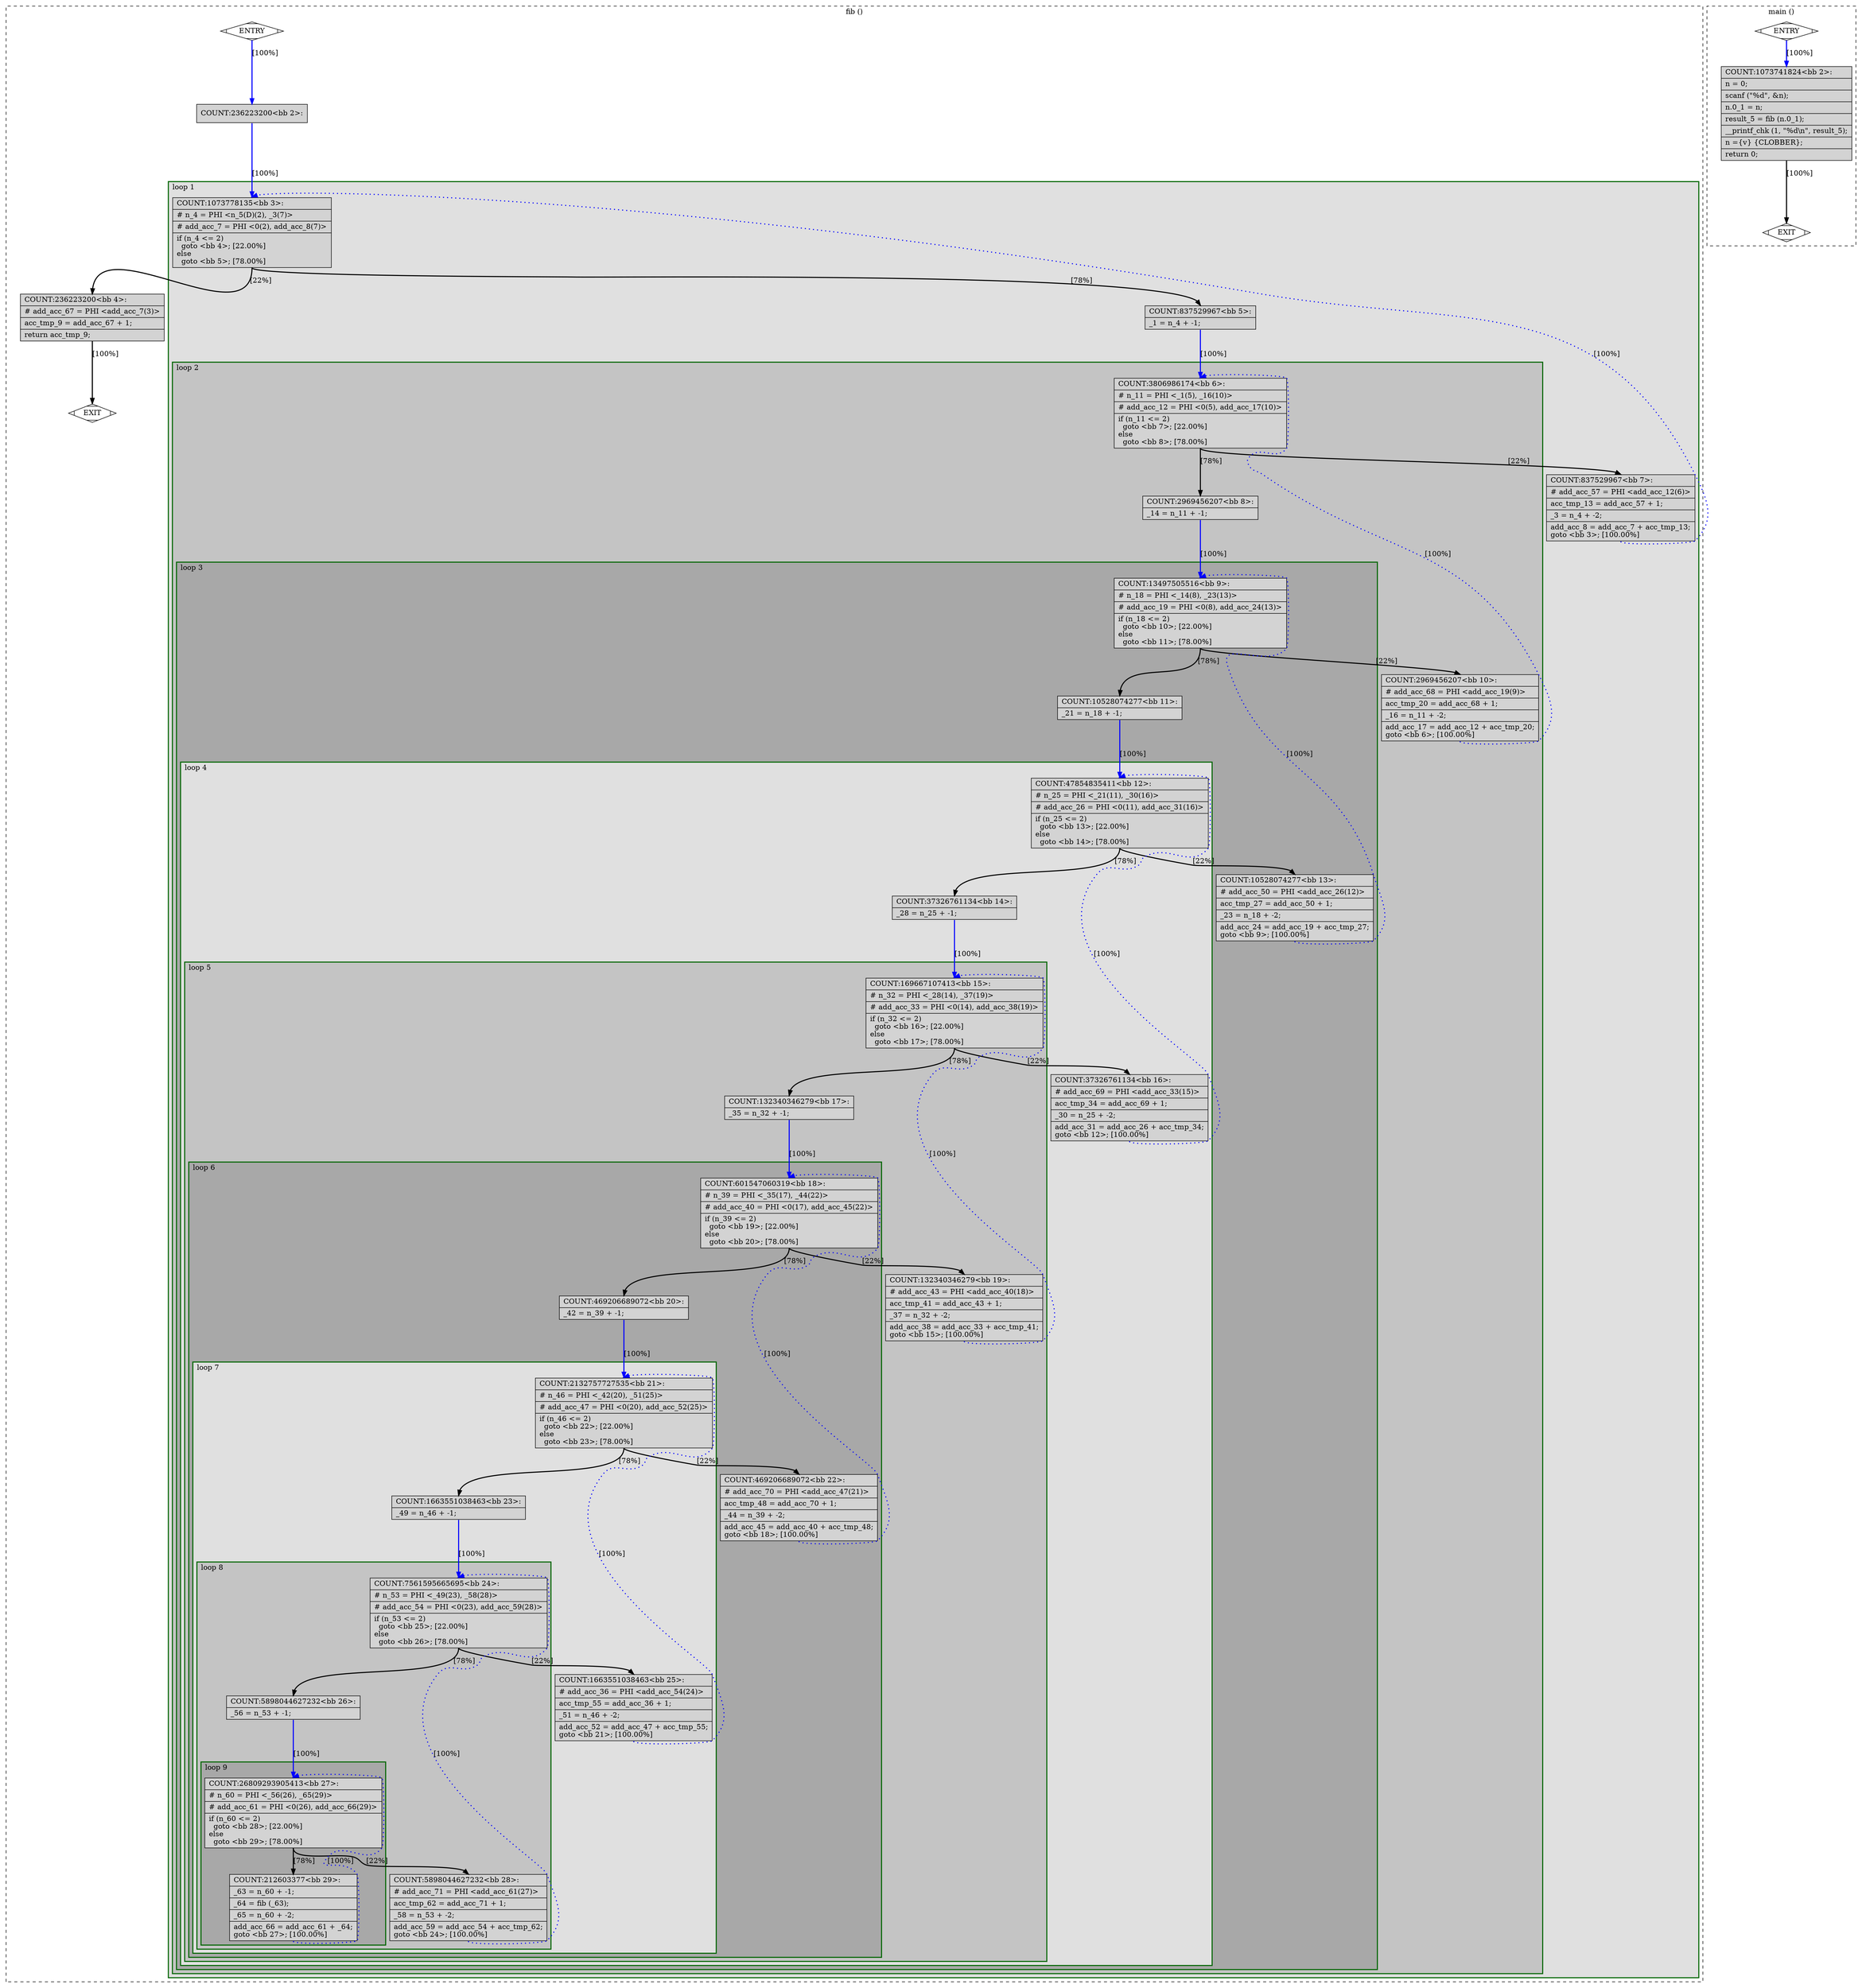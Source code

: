 digraph "a-fib_1.c.111t.dce2" {
overlap=false;
subgraph "cluster_fib" {
	style="dashed";
	color="black";
	label="fib ()";
	subgraph cluster_40_1 {
	style="filled";
	color="darkgreen";
	fillcolor="grey88";
	label="loop 1";
	labeljust=l;
	penwidth=2;
	subgraph cluster_40_2 {
	style="filled";
	color="darkgreen";
	fillcolor="grey77";
	label="loop 2";
	labeljust=l;
	penwidth=2;
	subgraph cluster_40_3 {
	style="filled";
	color="darkgreen";
	fillcolor="grey66";
	label="loop 3";
	labeljust=l;
	penwidth=2;
	subgraph cluster_40_4 {
	style="filled";
	color="darkgreen";
	fillcolor="grey88";
	label="loop 4";
	labeljust=l;
	penwidth=2;
	subgraph cluster_40_5 {
	style="filled";
	color="darkgreen";
	fillcolor="grey77";
	label="loop 5";
	labeljust=l;
	penwidth=2;
	subgraph cluster_40_6 {
	style="filled";
	color="darkgreen";
	fillcolor="grey66";
	label="loop 6";
	labeljust=l;
	penwidth=2;
	subgraph cluster_40_7 {
	style="filled";
	color="darkgreen";
	fillcolor="grey88";
	label="loop 7";
	labeljust=l;
	penwidth=2;
	subgraph cluster_40_8 {
	style="filled";
	color="darkgreen";
	fillcolor="grey77";
	label="loop 8";
	labeljust=l;
	penwidth=2;
	subgraph cluster_40_9 {
	style="filled";
	color="darkgreen";
	fillcolor="grey66";
	label="loop 9";
	labeljust=l;
	penwidth=2;
	fn_40_basic_block_27 [shape=record,style=filled,fillcolor=lightgrey,label="{COUNT:26809293905413\<bb\ 27\>:\l\
|#\ n_60\ =\ PHI\ \<_56(26),\ _65(29)\>\l\
|#\ add_acc_61\ =\ PHI\ \<0(26),\ add_acc_66(29)\>\l\
|if\ (n_60\ \<=\ 2)\l\
\ \ goto\ \<bb\ 28\>;\ [22.00%]\l\
else\l\
\ \ goto\ \<bb\ 29\>;\ [78.00%]\l\
}"];

	fn_40_basic_block_29 [shape=record,style=filled,fillcolor=lightgrey,label="{COUNT:212603377\<bb\ 29\>:\l\
|_63\ =\ n_60\ +\ -1;\l\
|_64\ =\ fib\ (_63);\l\
|_65\ =\ n_60\ +\ -2;\l\
|add_acc_66\ =\ add_acc_61\ +\ _64;\l\
goto\ \<bb\ 27\>;\ [100.00%]\l\
}"];

	}
	fn_40_basic_block_24 [shape=record,style=filled,fillcolor=lightgrey,label="{COUNT:7561595665695\<bb\ 24\>:\l\
|#\ n_53\ =\ PHI\ \<_49(23),\ _58(28)\>\l\
|#\ add_acc_54\ =\ PHI\ \<0(23),\ add_acc_59(28)\>\l\
|if\ (n_53\ \<=\ 2)\l\
\ \ goto\ \<bb\ 25\>;\ [22.00%]\l\
else\l\
\ \ goto\ \<bb\ 26\>;\ [78.00%]\l\
}"];

	fn_40_basic_block_26 [shape=record,style=filled,fillcolor=lightgrey,label="{COUNT:5898044627232\<bb\ 26\>:\l\
|_56\ =\ n_53\ +\ -1;\l\
}"];

	fn_40_basic_block_28 [shape=record,style=filled,fillcolor=lightgrey,label="{COUNT:5898044627232\<bb\ 28\>:\l\
|#\ add_acc_71\ =\ PHI\ \<add_acc_61(27)\>\l\
|acc_tmp_62\ =\ add_acc_71\ +\ 1;\l\
|_58\ =\ n_53\ +\ -2;\l\
|add_acc_59\ =\ add_acc_54\ +\ acc_tmp_62;\l\
goto\ \<bb\ 24\>;\ [100.00%]\l\
}"];

	}
	fn_40_basic_block_21 [shape=record,style=filled,fillcolor=lightgrey,label="{COUNT:2132757727535\<bb\ 21\>:\l\
|#\ n_46\ =\ PHI\ \<_42(20),\ _51(25)\>\l\
|#\ add_acc_47\ =\ PHI\ \<0(20),\ add_acc_52(25)\>\l\
|if\ (n_46\ \<=\ 2)\l\
\ \ goto\ \<bb\ 22\>;\ [22.00%]\l\
else\l\
\ \ goto\ \<bb\ 23\>;\ [78.00%]\l\
}"];

	fn_40_basic_block_23 [shape=record,style=filled,fillcolor=lightgrey,label="{COUNT:1663551038463\<bb\ 23\>:\l\
|_49\ =\ n_46\ +\ -1;\l\
}"];

	fn_40_basic_block_25 [shape=record,style=filled,fillcolor=lightgrey,label="{COUNT:1663551038463\<bb\ 25\>:\l\
|#\ add_acc_36\ =\ PHI\ \<add_acc_54(24)\>\l\
|acc_tmp_55\ =\ add_acc_36\ +\ 1;\l\
|_51\ =\ n_46\ +\ -2;\l\
|add_acc_52\ =\ add_acc_47\ +\ acc_tmp_55;\l\
goto\ \<bb\ 21\>;\ [100.00%]\l\
}"];

	}
	fn_40_basic_block_18 [shape=record,style=filled,fillcolor=lightgrey,label="{COUNT:601547060319\<bb\ 18\>:\l\
|#\ n_39\ =\ PHI\ \<_35(17),\ _44(22)\>\l\
|#\ add_acc_40\ =\ PHI\ \<0(17),\ add_acc_45(22)\>\l\
|if\ (n_39\ \<=\ 2)\l\
\ \ goto\ \<bb\ 19\>;\ [22.00%]\l\
else\l\
\ \ goto\ \<bb\ 20\>;\ [78.00%]\l\
}"];

	fn_40_basic_block_20 [shape=record,style=filled,fillcolor=lightgrey,label="{COUNT:469206689072\<bb\ 20\>:\l\
|_42\ =\ n_39\ +\ -1;\l\
}"];

	fn_40_basic_block_22 [shape=record,style=filled,fillcolor=lightgrey,label="{COUNT:469206689072\<bb\ 22\>:\l\
|#\ add_acc_70\ =\ PHI\ \<add_acc_47(21)\>\l\
|acc_tmp_48\ =\ add_acc_70\ +\ 1;\l\
|_44\ =\ n_39\ +\ -2;\l\
|add_acc_45\ =\ add_acc_40\ +\ acc_tmp_48;\l\
goto\ \<bb\ 18\>;\ [100.00%]\l\
}"];

	}
	fn_40_basic_block_15 [shape=record,style=filled,fillcolor=lightgrey,label="{COUNT:169667107413\<bb\ 15\>:\l\
|#\ n_32\ =\ PHI\ \<_28(14),\ _37(19)\>\l\
|#\ add_acc_33\ =\ PHI\ \<0(14),\ add_acc_38(19)\>\l\
|if\ (n_32\ \<=\ 2)\l\
\ \ goto\ \<bb\ 16\>;\ [22.00%]\l\
else\l\
\ \ goto\ \<bb\ 17\>;\ [78.00%]\l\
}"];

	fn_40_basic_block_17 [shape=record,style=filled,fillcolor=lightgrey,label="{COUNT:132340346279\<bb\ 17\>:\l\
|_35\ =\ n_32\ +\ -1;\l\
}"];

	fn_40_basic_block_19 [shape=record,style=filled,fillcolor=lightgrey,label="{COUNT:132340346279\<bb\ 19\>:\l\
|#\ add_acc_43\ =\ PHI\ \<add_acc_40(18)\>\l\
|acc_tmp_41\ =\ add_acc_43\ +\ 1;\l\
|_37\ =\ n_32\ +\ -2;\l\
|add_acc_38\ =\ add_acc_33\ +\ acc_tmp_41;\l\
goto\ \<bb\ 15\>;\ [100.00%]\l\
}"];

	}
	fn_40_basic_block_12 [shape=record,style=filled,fillcolor=lightgrey,label="{COUNT:47854835411\<bb\ 12\>:\l\
|#\ n_25\ =\ PHI\ \<_21(11),\ _30(16)\>\l\
|#\ add_acc_26\ =\ PHI\ \<0(11),\ add_acc_31(16)\>\l\
|if\ (n_25\ \<=\ 2)\l\
\ \ goto\ \<bb\ 13\>;\ [22.00%]\l\
else\l\
\ \ goto\ \<bb\ 14\>;\ [78.00%]\l\
}"];

	fn_40_basic_block_14 [shape=record,style=filled,fillcolor=lightgrey,label="{COUNT:37326761134\<bb\ 14\>:\l\
|_28\ =\ n_25\ +\ -1;\l\
}"];

	fn_40_basic_block_16 [shape=record,style=filled,fillcolor=lightgrey,label="{COUNT:37326761134\<bb\ 16\>:\l\
|#\ add_acc_69\ =\ PHI\ \<add_acc_33(15)\>\l\
|acc_tmp_34\ =\ add_acc_69\ +\ 1;\l\
|_30\ =\ n_25\ +\ -2;\l\
|add_acc_31\ =\ add_acc_26\ +\ acc_tmp_34;\l\
goto\ \<bb\ 12\>;\ [100.00%]\l\
}"];

	}
	fn_40_basic_block_9 [shape=record,style=filled,fillcolor=lightgrey,label="{COUNT:13497505516\<bb\ 9\>:\l\
|#\ n_18\ =\ PHI\ \<_14(8),\ _23(13)\>\l\
|#\ add_acc_19\ =\ PHI\ \<0(8),\ add_acc_24(13)\>\l\
|if\ (n_18\ \<=\ 2)\l\
\ \ goto\ \<bb\ 10\>;\ [22.00%]\l\
else\l\
\ \ goto\ \<bb\ 11\>;\ [78.00%]\l\
}"];

	fn_40_basic_block_11 [shape=record,style=filled,fillcolor=lightgrey,label="{COUNT:10528074277\<bb\ 11\>:\l\
|_21\ =\ n_18\ +\ -1;\l\
}"];

	fn_40_basic_block_13 [shape=record,style=filled,fillcolor=lightgrey,label="{COUNT:10528074277\<bb\ 13\>:\l\
|#\ add_acc_50\ =\ PHI\ \<add_acc_26(12)\>\l\
|acc_tmp_27\ =\ add_acc_50\ +\ 1;\l\
|_23\ =\ n_18\ +\ -2;\l\
|add_acc_24\ =\ add_acc_19\ +\ acc_tmp_27;\l\
goto\ \<bb\ 9\>;\ [100.00%]\l\
}"];

	}
	fn_40_basic_block_6 [shape=record,style=filled,fillcolor=lightgrey,label="{COUNT:3806986174\<bb\ 6\>:\l\
|#\ n_11\ =\ PHI\ \<_1(5),\ _16(10)\>\l\
|#\ add_acc_12\ =\ PHI\ \<0(5),\ add_acc_17(10)\>\l\
|if\ (n_11\ \<=\ 2)\l\
\ \ goto\ \<bb\ 7\>;\ [22.00%]\l\
else\l\
\ \ goto\ \<bb\ 8\>;\ [78.00%]\l\
}"];

	fn_40_basic_block_8 [shape=record,style=filled,fillcolor=lightgrey,label="{COUNT:2969456207\<bb\ 8\>:\l\
|_14\ =\ n_11\ +\ -1;\l\
}"];

	fn_40_basic_block_10 [shape=record,style=filled,fillcolor=lightgrey,label="{COUNT:2969456207\<bb\ 10\>:\l\
|#\ add_acc_68\ =\ PHI\ \<add_acc_19(9)\>\l\
|acc_tmp_20\ =\ add_acc_68\ +\ 1;\l\
|_16\ =\ n_11\ +\ -2;\l\
|add_acc_17\ =\ add_acc_12\ +\ acc_tmp_20;\l\
goto\ \<bb\ 6\>;\ [100.00%]\l\
}"];

	}
	fn_40_basic_block_3 [shape=record,style=filled,fillcolor=lightgrey,label="{COUNT:1073778135\<bb\ 3\>:\l\
|#\ n_4\ =\ PHI\ \<n_5(D)(2),\ _3(7)\>\l\
|#\ add_acc_7\ =\ PHI\ \<0(2),\ add_acc_8(7)\>\l\
|if\ (n_4\ \<=\ 2)\l\
\ \ goto\ \<bb\ 4\>;\ [22.00%]\l\
else\l\
\ \ goto\ \<bb\ 5\>;\ [78.00%]\l\
}"];

	fn_40_basic_block_5 [shape=record,style=filled,fillcolor=lightgrey,label="{COUNT:837529967\<bb\ 5\>:\l\
|_1\ =\ n_4\ +\ -1;\l\
}"];

	fn_40_basic_block_7 [shape=record,style=filled,fillcolor=lightgrey,label="{COUNT:837529967\<bb\ 7\>:\l\
|#\ add_acc_57\ =\ PHI\ \<add_acc_12(6)\>\l\
|acc_tmp_13\ =\ add_acc_57\ +\ 1;\l\
|_3\ =\ n_4\ +\ -2;\l\
|add_acc_8\ =\ add_acc_7\ +\ acc_tmp_13;\l\
goto\ \<bb\ 3\>;\ [100.00%]\l\
}"];

	}
	fn_40_basic_block_0 [shape=Mdiamond,style=filled,fillcolor=white,label="ENTRY"];

	fn_40_basic_block_1 [shape=Mdiamond,style=filled,fillcolor=white,label="EXIT"];

	fn_40_basic_block_2 [shape=record,style=filled,fillcolor=lightgrey,label="{COUNT:236223200\<bb\ 2\>:\l\
}"];

	fn_40_basic_block_4 [shape=record,style=filled,fillcolor=lightgrey,label="{COUNT:236223200\<bb\ 4\>:\l\
|#\ add_acc_67\ =\ PHI\ \<add_acc_7(3)\>\l\
|acc_tmp_9\ =\ add_acc_67\ +\ 1;\l\
|return\ acc_tmp_9;\l\
}"];

	fn_40_basic_block_0:s -> fn_40_basic_block_2:n [style="solid,bold",color=blue,weight=100,constraint=true,label="[100%]"];
	fn_40_basic_block_2:s -> fn_40_basic_block_3:n [style="solid,bold",color=blue,weight=100,constraint=true,label="[100%]"];
	fn_40_basic_block_3:s -> fn_40_basic_block_4:n [style="solid,bold",color=black,weight=10,constraint=true,label="[22%]"];
	fn_40_basic_block_3:s -> fn_40_basic_block_5:n [style="solid,bold",color=black,weight=10,constraint=true,label="[78%]"];
	fn_40_basic_block_4:s -> fn_40_basic_block_1:n [style="solid,bold",color=black,weight=10,constraint=true,label="[100%]"];
	fn_40_basic_block_5:s -> fn_40_basic_block_6:n [style="solid,bold",color=blue,weight=100,constraint=true,label="[100%]"];
	fn_40_basic_block_6:s -> fn_40_basic_block_7:n [style="solid,bold",color=black,weight=10,constraint=true,label="[22%]"];
	fn_40_basic_block_6:s -> fn_40_basic_block_8:n [style="solid,bold",color=black,weight=10,constraint=true,label="[78%]"];
	fn_40_basic_block_7:s -> fn_40_basic_block_3:n [style="dotted,bold",color=blue,weight=10,constraint=false,label="[100%]"];
	fn_40_basic_block_8:s -> fn_40_basic_block_9:n [style="solid,bold",color=blue,weight=100,constraint=true,label="[100%]"];
	fn_40_basic_block_9:s -> fn_40_basic_block_10:n [style="solid,bold",color=black,weight=10,constraint=true,label="[22%]"];
	fn_40_basic_block_9:s -> fn_40_basic_block_11:n [style="solid,bold",color=black,weight=10,constraint=true,label="[78%]"];
	fn_40_basic_block_10:s -> fn_40_basic_block_6:n [style="dotted,bold",color=blue,weight=10,constraint=false,label="[100%]"];
	fn_40_basic_block_11:s -> fn_40_basic_block_12:n [style="solid,bold",color=blue,weight=100,constraint=true,label="[100%]"];
	fn_40_basic_block_12:s -> fn_40_basic_block_13:n [style="solid,bold",color=black,weight=10,constraint=true,label="[22%]"];
	fn_40_basic_block_12:s -> fn_40_basic_block_14:n [style="solid,bold",color=black,weight=10,constraint=true,label="[78%]"];
	fn_40_basic_block_13:s -> fn_40_basic_block_9:n [style="dotted,bold",color=blue,weight=10,constraint=false,label="[100%]"];
	fn_40_basic_block_14:s -> fn_40_basic_block_15:n [style="solid,bold",color=blue,weight=100,constraint=true,label="[100%]"];
	fn_40_basic_block_15:s -> fn_40_basic_block_16:n [style="solid,bold",color=black,weight=10,constraint=true,label="[22%]"];
	fn_40_basic_block_15:s -> fn_40_basic_block_17:n [style="solid,bold",color=black,weight=10,constraint=true,label="[78%]"];
	fn_40_basic_block_16:s -> fn_40_basic_block_12:n [style="dotted,bold",color=blue,weight=10,constraint=false,label="[100%]"];
	fn_40_basic_block_17:s -> fn_40_basic_block_18:n [style="solid,bold",color=blue,weight=100,constraint=true,label="[100%]"];
	fn_40_basic_block_18:s -> fn_40_basic_block_19:n [style="solid,bold",color=black,weight=10,constraint=true,label="[22%]"];
	fn_40_basic_block_18:s -> fn_40_basic_block_20:n [style="solid,bold",color=black,weight=10,constraint=true,label="[78%]"];
	fn_40_basic_block_19:s -> fn_40_basic_block_15:n [style="dotted,bold",color=blue,weight=10,constraint=false,label="[100%]"];
	fn_40_basic_block_20:s -> fn_40_basic_block_21:n [style="solid,bold",color=blue,weight=100,constraint=true,label="[100%]"];
	fn_40_basic_block_21:s -> fn_40_basic_block_22:n [style="solid,bold",color=black,weight=10,constraint=true,label="[22%]"];
	fn_40_basic_block_21:s -> fn_40_basic_block_23:n [style="solid,bold",color=black,weight=10,constraint=true,label="[78%]"];
	fn_40_basic_block_22:s -> fn_40_basic_block_18:n [style="dotted,bold",color=blue,weight=10,constraint=false,label="[100%]"];
	fn_40_basic_block_23:s -> fn_40_basic_block_24:n [style="solid,bold",color=blue,weight=100,constraint=true,label="[100%]"];
	fn_40_basic_block_24:s -> fn_40_basic_block_25:n [style="solid,bold",color=black,weight=10,constraint=true,label="[22%]"];
	fn_40_basic_block_24:s -> fn_40_basic_block_26:n [style="solid,bold",color=black,weight=10,constraint=true,label="[78%]"];
	fn_40_basic_block_25:s -> fn_40_basic_block_21:n [style="dotted,bold",color=blue,weight=10,constraint=false,label="[100%]"];
	fn_40_basic_block_26:s -> fn_40_basic_block_27:n [style="solid,bold",color=blue,weight=100,constraint=true,label="[100%]"];
	fn_40_basic_block_27:s -> fn_40_basic_block_28:n [style="solid,bold",color=black,weight=10,constraint=true,label="[22%]"];
	fn_40_basic_block_27:s -> fn_40_basic_block_29:n [style="solid,bold",color=black,weight=10,constraint=true,label="[78%]"];
	fn_40_basic_block_28:s -> fn_40_basic_block_24:n [style="dotted,bold",color=blue,weight=10,constraint=false,label="[100%]"];
	fn_40_basic_block_29:s -> fn_40_basic_block_27:n [style="dotted,bold",color=blue,weight=10,constraint=false,label="[100%]"];
	fn_40_basic_block_0:s -> fn_40_basic_block_1:n [style="invis",constraint=true];
}
subgraph "cluster_main" {
	style="dashed";
	color="black";
	label="main ()";
	fn_39_basic_block_0 [shape=Mdiamond,style=filled,fillcolor=white,label="ENTRY"];

	fn_39_basic_block_1 [shape=Mdiamond,style=filled,fillcolor=white,label="EXIT"];

	fn_39_basic_block_2 [shape=record,style=filled,fillcolor=lightgrey,label="{COUNT:1073741824\<bb\ 2\>:\l\
|n\ =\ 0;\l\
|scanf\ (\"%d\",\ &n);\l\
|n.0_1\ =\ n;\l\
|result_5\ =\ fib\ (n.0_1);\l\
|__printf_chk\ (1,\ \"%d\\n\",\ result_5);\l\
|n\ =\{v\}\ \{CLOBBER\};\l\
|return\ 0;\l\
}"];

	fn_39_basic_block_0:s -> fn_39_basic_block_2:n [style="solid,bold",color=blue,weight=100,constraint=true,label="[100%]"];
	fn_39_basic_block_2:s -> fn_39_basic_block_1:n [style="solid,bold",color=black,weight=10,constraint=true,label="[100%]"];
	fn_39_basic_block_0:s -> fn_39_basic_block_1:n [style="invis",constraint=true];
}
}
